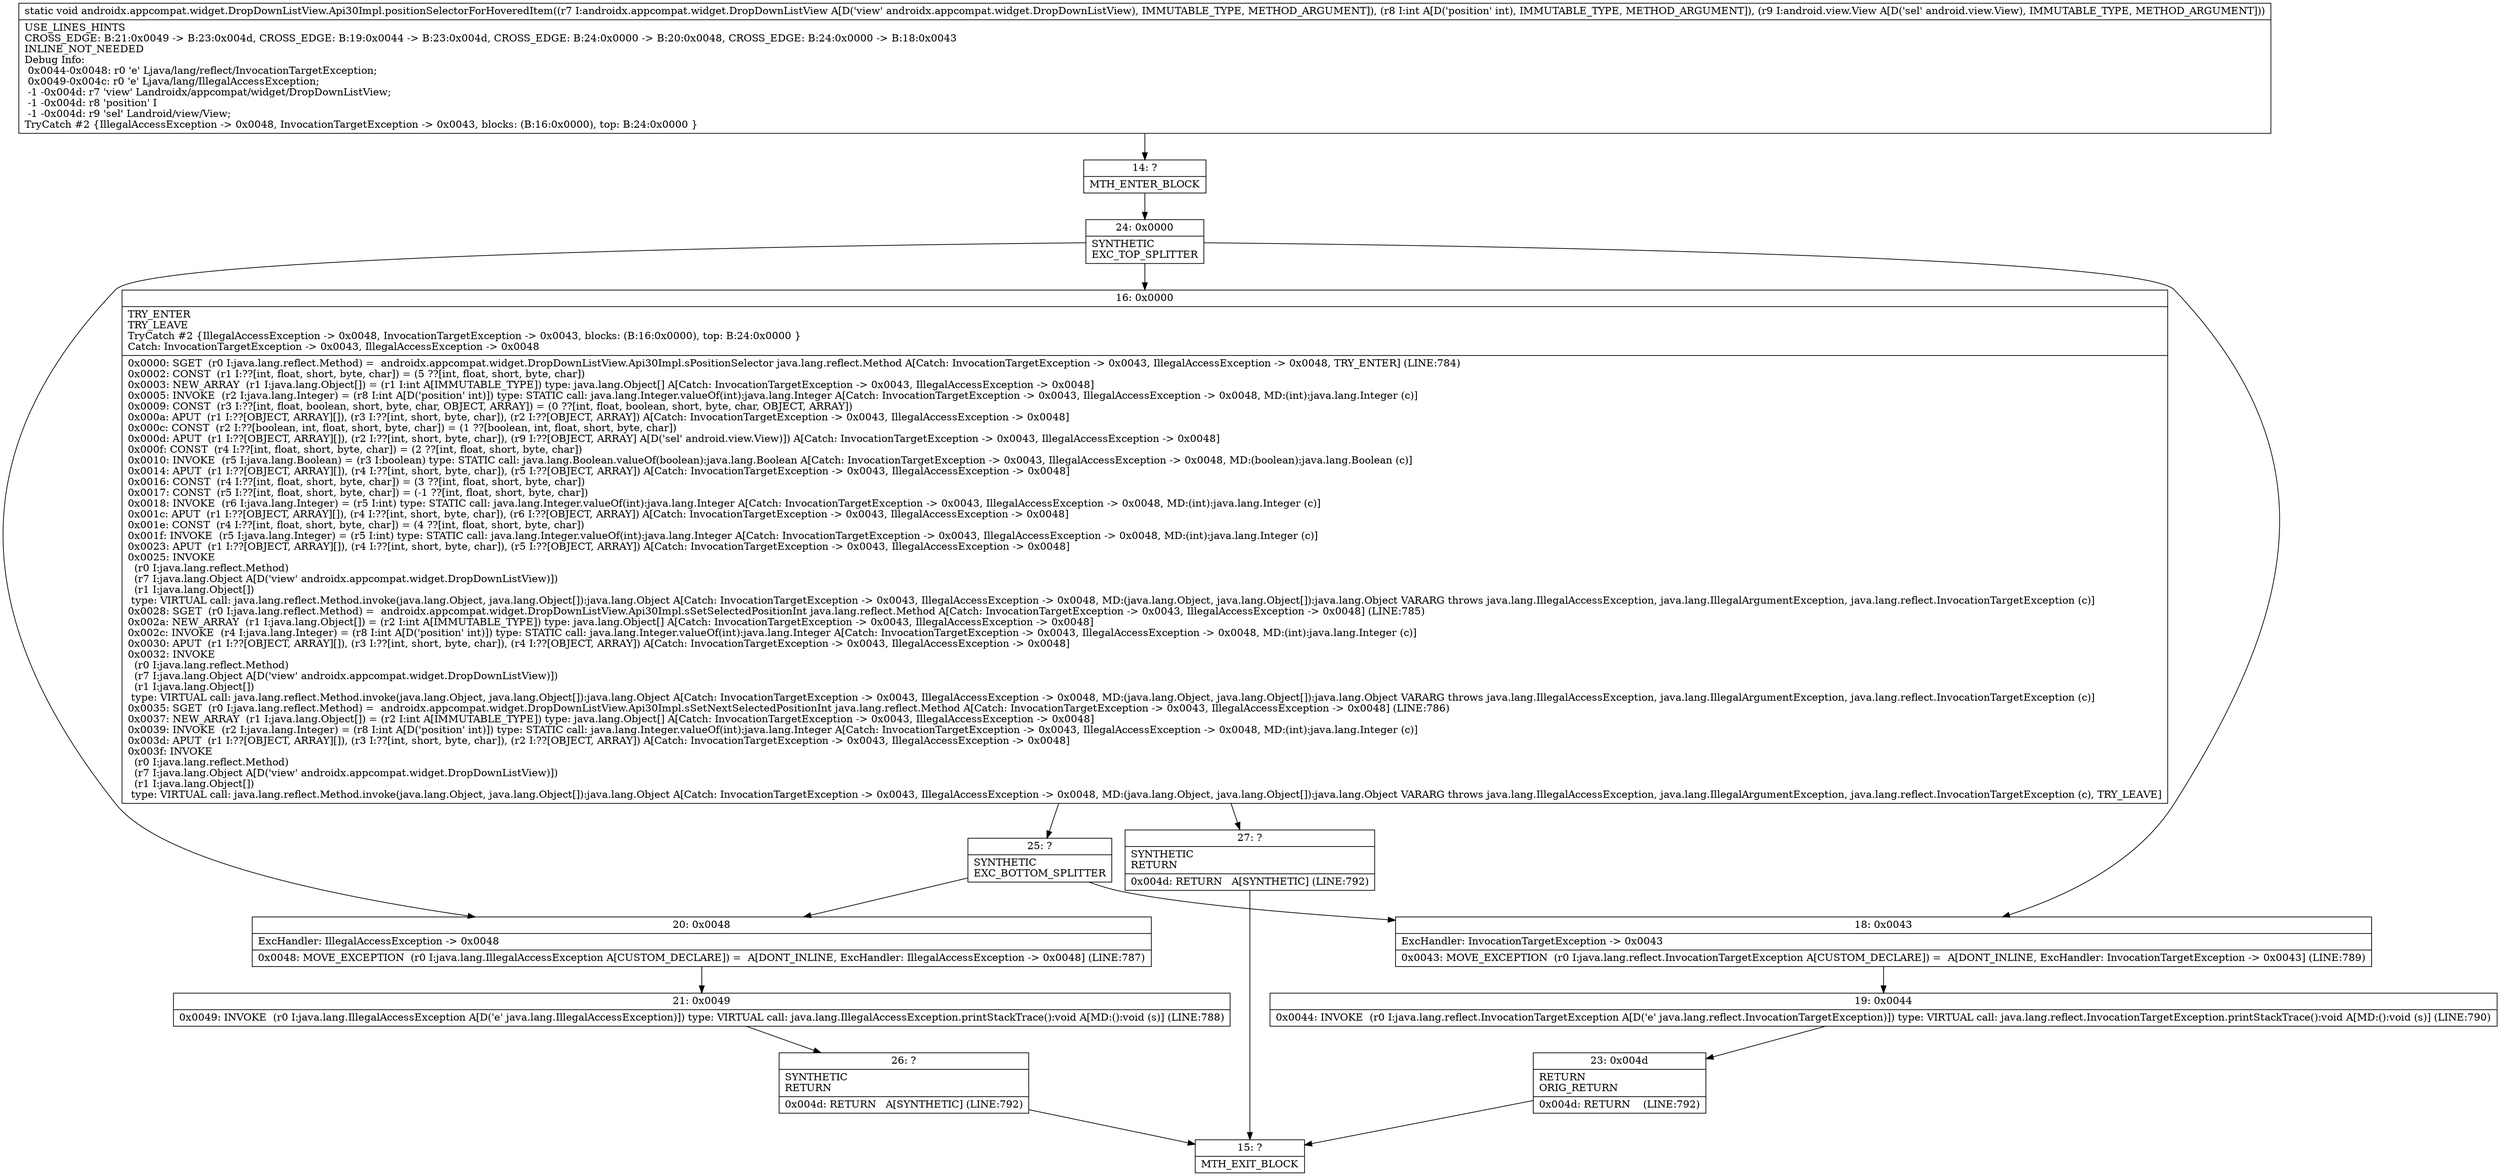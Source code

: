 digraph "CFG forandroidx.appcompat.widget.DropDownListView.Api30Impl.positionSelectorForHoveredItem(Landroidx\/appcompat\/widget\/DropDownListView;ILandroid\/view\/View;)V" {
Node_14 [shape=record,label="{14\:\ ?|MTH_ENTER_BLOCK\l}"];
Node_24 [shape=record,label="{24\:\ 0x0000|SYNTHETIC\lEXC_TOP_SPLITTER\l}"];
Node_16 [shape=record,label="{16\:\ 0x0000|TRY_ENTER\lTRY_LEAVE\lTryCatch #2 \{IllegalAccessException \-\> 0x0048, InvocationTargetException \-\> 0x0043, blocks: (B:16:0x0000), top: B:24:0x0000 \}\lCatch: InvocationTargetException \-\> 0x0043, IllegalAccessException \-\> 0x0048\l|0x0000: SGET  (r0 I:java.lang.reflect.Method) =  androidx.appcompat.widget.DropDownListView.Api30Impl.sPositionSelector java.lang.reflect.Method A[Catch: InvocationTargetException \-\> 0x0043, IllegalAccessException \-\> 0x0048, TRY_ENTER] (LINE:784)\l0x0002: CONST  (r1 I:??[int, float, short, byte, char]) = (5 ??[int, float, short, byte, char]) \l0x0003: NEW_ARRAY  (r1 I:java.lang.Object[]) = (r1 I:int A[IMMUTABLE_TYPE]) type: java.lang.Object[] A[Catch: InvocationTargetException \-\> 0x0043, IllegalAccessException \-\> 0x0048]\l0x0005: INVOKE  (r2 I:java.lang.Integer) = (r8 I:int A[D('position' int)]) type: STATIC call: java.lang.Integer.valueOf(int):java.lang.Integer A[Catch: InvocationTargetException \-\> 0x0043, IllegalAccessException \-\> 0x0048, MD:(int):java.lang.Integer (c)]\l0x0009: CONST  (r3 I:??[int, float, boolean, short, byte, char, OBJECT, ARRAY]) = (0 ??[int, float, boolean, short, byte, char, OBJECT, ARRAY]) \l0x000a: APUT  (r1 I:??[OBJECT, ARRAY][]), (r3 I:??[int, short, byte, char]), (r2 I:??[OBJECT, ARRAY]) A[Catch: InvocationTargetException \-\> 0x0043, IllegalAccessException \-\> 0x0048]\l0x000c: CONST  (r2 I:??[boolean, int, float, short, byte, char]) = (1 ??[boolean, int, float, short, byte, char]) \l0x000d: APUT  (r1 I:??[OBJECT, ARRAY][]), (r2 I:??[int, short, byte, char]), (r9 I:??[OBJECT, ARRAY] A[D('sel' android.view.View)]) A[Catch: InvocationTargetException \-\> 0x0043, IllegalAccessException \-\> 0x0048]\l0x000f: CONST  (r4 I:??[int, float, short, byte, char]) = (2 ??[int, float, short, byte, char]) \l0x0010: INVOKE  (r5 I:java.lang.Boolean) = (r3 I:boolean) type: STATIC call: java.lang.Boolean.valueOf(boolean):java.lang.Boolean A[Catch: InvocationTargetException \-\> 0x0043, IllegalAccessException \-\> 0x0048, MD:(boolean):java.lang.Boolean (c)]\l0x0014: APUT  (r1 I:??[OBJECT, ARRAY][]), (r4 I:??[int, short, byte, char]), (r5 I:??[OBJECT, ARRAY]) A[Catch: InvocationTargetException \-\> 0x0043, IllegalAccessException \-\> 0x0048]\l0x0016: CONST  (r4 I:??[int, float, short, byte, char]) = (3 ??[int, float, short, byte, char]) \l0x0017: CONST  (r5 I:??[int, float, short, byte, char]) = (\-1 ??[int, float, short, byte, char]) \l0x0018: INVOKE  (r6 I:java.lang.Integer) = (r5 I:int) type: STATIC call: java.lang.Integer.valueOf(int):java.lang.Integer A[Catch: InvocationTargetException \-\> 0x0043, IllegalAccessException \-\> 0x0048, MD:(int):java.lang.Integer (c)]\l0x001c: APUT  (r1 I:??[OBJECT, ARRAY][]), (r4 I:??[int, short, byte, char]), (r6 I:??[OBJECT, ARRAY]) A[Catch: InvocationTargetException \-\> 0x0043, IllegalAccessException \-\> 0x0048]\l0x001e: CONST  (r4 I:??[int, float, short, byte, char]) = (4 ??[int, float, short, byte, char]) \l0x001f: INVOKE  (r5 I:java.lang.Integer) = (r5 I:int) type: STATIC call: java.lang.Integer.valueOf(int):java.lang.Integer A[Catch: InvocationTargetException \-\> 0x0043, IllegalAccessException \-\> 0x0048, MD:(int):java.lang.Integer (c)]\l0x0023: APUT  (r1 I:??[OBJECT, ARRAY][]), (r4 I:??[int, short, byte, char]), (r5 I:??[OBJECT, ARRAY]) A[Catch: InvocationTargetException \-\> 0x0043, IllegalAccessException \-\> 0x0048]\l0x0025: INVOKE  \l  (r0 I:java.lang.reflect.Method)\l  (r7 I:java.lang.Object A[D('view' androidx.appcompat.widget.DropDownListView)])\l  (r1 I:java.lang.Object[])\l type: VIRTUAL call: java.lang.reflect.Method.invoke(java.lang.Object, java.lang.Object[]):java.lang.Object A[Catch: InvocationTargetException \-\> 0x0043, IllegalAccessException \-\> 0x0048, MD:(java.lang.Object, java.lang.Object[]):java.lang.Object VARARG throws java.lang.IllegalAccessException, java.lang.IllegalArgumentException, java.lang.reflect.InvocationTargetException (c)]\l0x0028: SGET  (r0 I:java.lang.reflect.Method) =  androidx.appcompat.widget.DropDownListView.Api30Impl.sSetSelectedPositionInt java.lang.reflect.Method A[Catch: InvocationTargetException \-\> 0x0043, IllegalAccessException \-\> 0x0048] (LINE:785)\l0x002a: NEW_ARRAY  (r1 I:java.lang.Object[]) = (r2 I:int A[IMMUTABLE_TYPE]) type: java.lang.Object[] A[Catch: InvocationTargetException \-\> 0x0043, IllegalAccessException \-\> 0x0048]\l0x002c: INVOKE  (r4 I:java.lang.Integer) = (r8 I:int A[D('position' int)]) type: STATIC call: java.lang.Integer.valueOf(int):java.lang.Integer A[Catch: InvocationTargetException \-\> 0x0043, IllegalAccessException \-\> 0x0048, MD:(int):java.lang.Integer (c)]\l0x0030: APUT  (r1 I:??[OBJECT, ARRAY][]), (r3 I:??[int, short, byte, char]), (r4 I:??[OBJECT, ARRAY]) A[Catch: InvocationTargetException \-\> 0x0043, IllegalAccessException \-\> 0x0048]\l0x0032: INVOKE  \l  (r0 I:java.lang.reflect.Method)\l  (r7 I:java.lang.Object A[D('view' androidx.appcompat.widget.DropDownListView)])\l  (r1 I:java.lang.Object[])\l type: VIRTUAL call: java.lang.reflect.Method.invoke(java.lang.Object, java.lang.Object[]):java.lang.Object A[Catch: InvocationTargetException \-\> 0x0043, IllegalAccessException \-\> 0x0048, MD:(java.lang.Object, java.lang.Object[]):java.lang.Object VARARG throws java.lang.IllegalAccessException, java.lang.IllegalArgumentException, java.lang.reflect.InvocationTargetException (c)]\l0x0035: SGET  (r0 I:java.lang.reflect.Method) =  androidx.appcompat.widget.DropDownListView.Api30Impl.sSetNextSelectedPositionInt java.lang.reflect.Method A[Catch: InvocationTargetException \-\> 0x0043, IllegalAccessException \-\> 0x0048] (LINE:786)\l0x0037: NEW_ARRAY  (r1 I:java.lang.Object[]) = (r2 I:int A[IMMUTABLE_TYPE]) type: java.lang.Object[] A[Catch: InvocationTargetException \-\> 0x0043, IllegalAccessException \-\> 0x0048]\l0x0039: INVOKE  (r2 I:java.lang.Integer) = (r8 I:int A[D('position' int)]) type: STATIC call: java.lang.Integer.valueOf(int):java.lang.Integer A[Catch: InvocationTargetException \-\> 0x0043, IllegalAccessException \-\> 0x0048, MD:(int):java.lang.Integer (c)]\l0x003d: APUT  (r1 I:??[OBJECT, ARRAY][]), (r3 I:??[int, short, byte, char]), (r2 I:??[OBJECT, ARRAY]) A[Catch: InvocationTargetException \-\> 0x0043, IllegalAccessException \-\> 0x0048]\l0x003f: INVOKE  \l  (r0 I:java.lang.reflect.Method)\l  (r7 I:java.lang.Object A[D('view' androidx.appcompat.widget.DropDownListView)])\l  (r1 I:java.lang.Object[])\l type: VIRTUAL call: java.lang.reflect.Method.invoke(java.lang.Object, java.lang.Object[]):java.lang.Object A[Catch: InvocationTargetException \-\> 0x0043, IllegalAccessException \-\> 0x0048, MD:(java.lang.Object, java.lang.Object[]):java.lang.Object VARARG throws java.lang.IllegalAccessException, java.lang.IllegalArgumentException, java.lang.reflect.InvocationTargetException (c), TRY_LEAVE]\l}"];
Node_25 [shape=record,label="{25\:\ ?|SYNTHETIC\lEXC_BOTTOM_SPLITTER\l}"];
Node_27 [shape=record,label="{27\:\ ?|SYNTHETIC\lRETURN\l|0x004d: RETURN   A[SYNTHETIC] (LINE:792)\l}"];
Node_15 [shape=record,label="{15\:\ ?|MTH_EXIT_BLOCK\l}"];
Node_20 [shape=record,label="{20\:\ 0x0048|ExcHandler: IllegalAccessException \-\> 0x0048\l|0x0048: MOVE_EXCEPTION  (r0 I:java.lang.IllegalAccessException A[CUSTOM_DECLARE]) =  A[DONT_INLINE, ExcHandler: IllegalAccessException \-\> 0x0048] (LINE:787)\l}"];
Node_21 [shape=record,label="{21\:\ 0x0049|0x0049: INVOKE  (r0 I:java.lang.IllegalAccessException A[D('e' java.lang.IllegalAccessException)]) type: VIRTUAL call: java.lang.IllegalAccessException.printStackTrace():void A[MD:():void (s)] (LINE:788)\l}"];
Node_26 [shape=record,label="{26\:\ ?|SYNTHETIC\lRETURN\l|0x004d: RETURN   A[SYNTHETIC] (LINE:792)\l}"];
Node_18 [shape=record,label="{18\:\ 0x0043|ExcHandler: InvocationTargetException \-\> 0x0043\l|0x0043: MOVE_EXCEPTION  (r0 I:java.lang.reflect.InvocationTargetException A[CUSTOM_DECLARE]) =  A[DONT_INLINE, ExcHandler: InvocationTargetException \-\> 0x0043] (LINE:789)\l}"];
Node_19 [shape=record,label="{19\:\ 0x0044|0x0044: INVOKE  (r0 I:java.lang.reflect.InvocationTargetException A[D('e' java.lang.reflect.InvocationTargetException)]) type: VIRTUAL call: java.lang.reflect.InvocationTargetException.printStackTrace():void A[MD:():void (s)] (LINE:790)\l}"];
Node_23 [shape=record,label="{23\:\ 0x004d|RETURN\lORIG_RETURN\l|0x004d: RETURN    (LINE:792)\l}"];
MethodNode[shape=record,label="{static void androidx.appcompat.widget.DropDownListView.Api30Impl.positionSelectorForHoveredItem((r7 I:androidx.appcompat.widget.DropDownListView A[D('view' androidx.appcompat.widget.DropDownListView), IMMUTABLE_TYPE, METHOD_ARGUMENT]), (r8 I:int A[D('position' int), IMMUTABLE_TYPE, METHOD_ARGUMENT]), (r9 I:android.view.View A[D('sel' android.view.View), IMMUTABLE_TYPE, METHOD_ARGUMENT]))  | USE_LINES_HINTS\lCROSS_EDGE: B:21:0x0049 \-\> B:23:0x004d, CROSS_EDGE: B:19:0x0044 \-\> B:23:0x004d, CROSS_EDGE: B:24:0x0000 \-\> B:20:0x0048, CROSS_EDGE: B:24:0x0000 \-\> B:18:0x0043\lINLINE_NOT_NEEDED\lDebug Info:\l  0x0044\-0x0048: r0 'e' Ljava\/lang\/reflect\/InvocationTargetException;\l  0x0049\-0x004c: r0 'e' Ljava\/lang\/IllegalAccessException;\l  \-1 \-0x004d: r7 'view' Landroidx\/appcompat\/widget\/DropDownListView;\l  \-1 \-0x004d: r8 'position' I\l  \-1 \-0x004d: r9 'sel' Landroid\/view\/View;\lTryCatch #2 \{IllegalAccessException \-\> 0x0048, InvocationTargetException \-\> 0x0043, blocks: (B:16:0x0000), top: B:24:0x0000 \}\l}"];
MethodNode -> Node_14;Node_14 -> Node_24;
Node_24 -> Node_16;
Node_24 -> Node_20;
Node_24 -> Node_18;
Node_16 -> Node_25;
Node_16 -> Node_27;
Node_25 -> Node_20;
Node_25 -> Node_18;
Node_27 -> Node_15;
Node_20 -> Node_21;
Node_21 -> Node_26;
Node_26 -> Node_15;
Node_18 -> Node_19;
Node_19 -> Node_23;
Node_23 -> Node_15;
}

